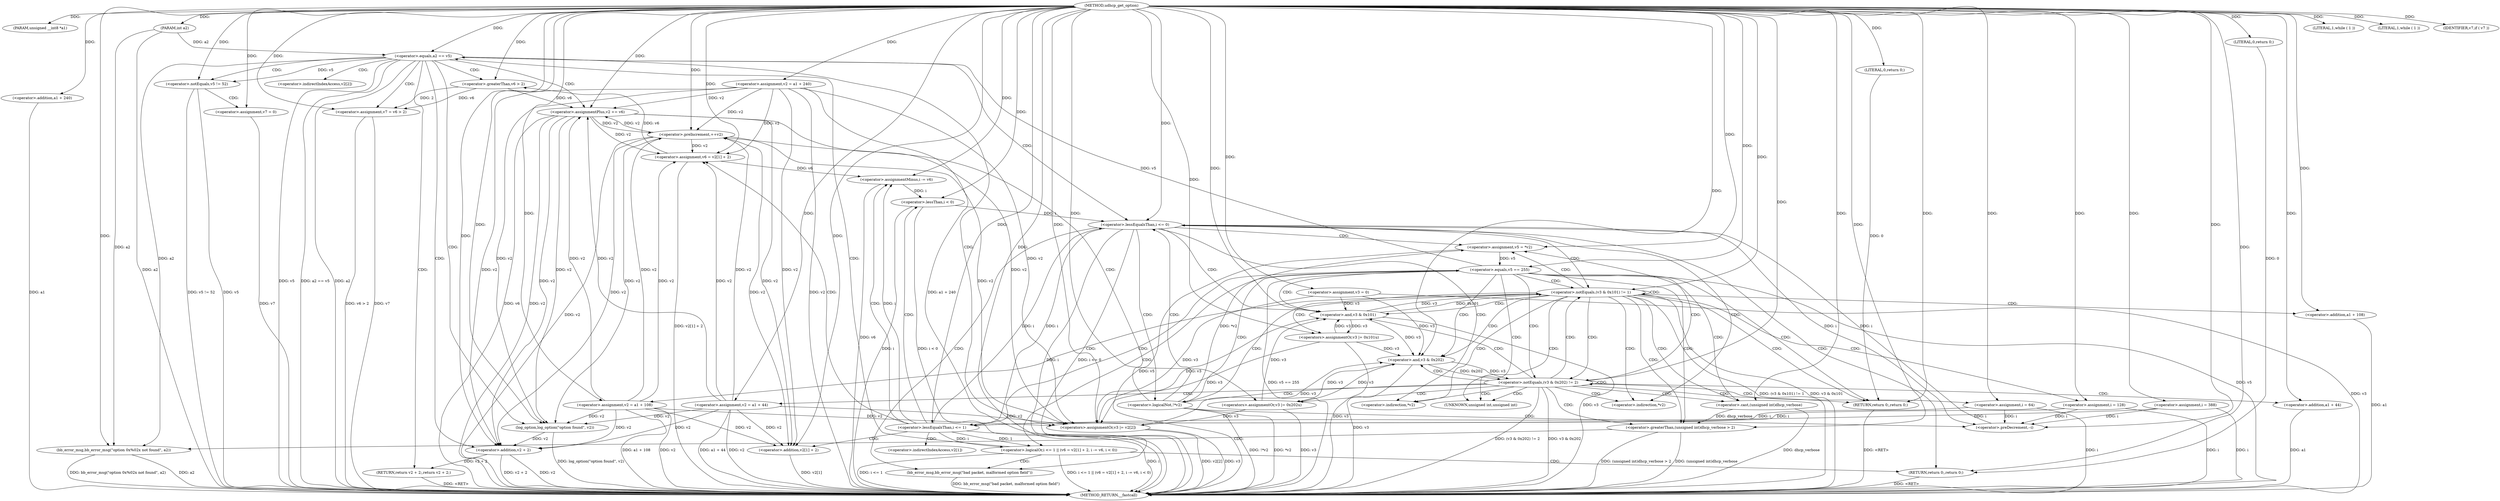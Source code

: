 digraph udhcp_get_option {  
"1000107" [label = "(METHOD,udhcp_get_option)" ]
"1000268" [label = "(METHOD_RETURN,__fastcall)" ]
"1000108" [label = "(PARAM,unsigned __int8 *a1)" ]
"1000109" [label = "(PARAM,int a2)" ]
"1000117" [label = "(<operator>.assignment,v2 = a1 + 240)" ]
"1000119" [label = "(<operator>.addition,a1 + 240)" ]
"1000122" [label = "(<operator>.assignment,v3 = 0)" ]
"1000126" [label = "(<operator>.assignment,i = 388)" ]
"1000129" [label = "(<operator>.assignment,i = 64)" ]
"1000134" [label = "(LITERAL,1,while ( 1 ))" ]
"1000137" [label = "(LITERAL,1,while ( 1 ))" ]
"1000139" [label = "(<operator>.assignment,v5 = *v2)" ]
"1000144" [label = "(<operator>.logicalNot,!*v2)" ]
"1000148" [label = "(<operator>.preDecrement,--i)" ]
"1000150" [label = "(<operator>.preIncrement,++v2)" ]
"1000154" [label = "(<operator>.equals,v5 == 255)" ]
"1000159" [label = "(<operator>.logicalOr,i <= 1 || (v6 = v2[1] + 2, i -= v6, i < 0))" ]
"1000160" [label = "(<operator>.lessEqualsThan,i <= 1)" ]
"1000164" [label = "(<operator>.assignment,v6 = v2[1] + 2)" ]
"1000166" [label = "(<operator>.addition,v2[1] + 2)" ]
"1000172" [label = "(<operator>.assignmentMinus,i -= v6)" ]
"1000175" [label = "(<operator>.lessThan,i < 0)" ]
"1000180" [label = "(bb_error_msg,bb_error_msg(\"bad packet, malformed option field\"))" ]
"1000182" [label = "(RETURN,return 0;,return 0;)" ]
"1000183" [label = "(LITERAL,0,return 0;)" ]
"1000185" [label = "(<operator>.equals,a2 == v5)" ]
"1000189" [label = "(log_option,log_option(\"option found\", v2))" ]
"1000192" [label = "(RETURN,return v2 + 2;,return v2 + 2;)" ]
"1000193" [label = "(<operator>.addition,v2 + 2)" ]
"1000196" [label = "(<operator>.assignment,v7 = v6 > 2)" ]
"1000198" [label = "(<operator>.greaterThan,v6 > 2)" ]
"1000202" [label = "(<operator>.notEquals,v5 != 52)" ]
"1000205" [label = "(<operator>.assignment,v7 = 0)" ]
"1000209" [label = "(IDENTIFIER,v7,if ( v7 ))" ]
"1000210" [label = "(<operators>.assignmentOr,v3 |= v2[2])" ]
"1000215" [label = "(<operator>.assignmentPlus,v2 += v6)" ]
"1000220" [label = "(<operator>.lessEqualsThan,i <= 0)" ]
"1000225" [label = "(<operator>.notEquals,(v3 & 0x101) != 1)" ]
"1000226" [label = "(<operator>.and,v3 & 0x101)" ]
"1000231" [label = "(<operators>.assignmentOr,v3 |= 0x101u)" ]
"1000234" [label = "(<operator>.assignment,v2 = a1 + 108)" ]
"1000236" [label = "(<operator>.addition,a1 + 108)" ]
"1000239" [label = "(<operator>.assignment,i = 128)" ]
"1000243" [label = "(<operator>.notEquals,(v3 & 0x202) != 2)" ]
"1000244" [label = "(<operator>.and,v3 & 0x202)" ]
"1000249" [label = "(<operators>.assignmentOr,v3 |= 0x202u)" ]
"1000252" [label = "(<operator>.assignment,v2 = a1 + 44)" ]
"1000254" [label = "(<operator>.addition,a1 + 44)" ]
"1000258" [label = "(<operator>.greaterThan,(unsigned int)dhcp_verbose > 2)" ]
"1000259" [label = "(<operator>.cast,(unsigned int)dhcp_verbose)" ]
"1000263" [label = "(bb_error_msg,bb_error_msg(\"option 0x%02x not found\", a2))" ]
"1000266" [label = "(RETURN,return 0;,return 0;)" ]
"1000267" [label = "(LITERAL,0,return 0;)" ]
"1000141" [label = "(<operator>.indirection,*v2)" ]
"1000145" [label = "(<operator>.indirection,*v2)" ]
"1000167" [label = "(<operator>.indirectIndexAccess,v2[1])" ]
"1000212" [label = "(<operator>.indirectIndexAccess,v2[2])" ]
"1000260" [label = "(UNKNOWN,unsigned int,unsigned int)" ]
  "1000266" -> "1000268"  [ label = "DDG: <RET>"] 
  "1000182" -> "1000268"  [ label = "DDG: <RET>"] 
  "1000192" -> "1000268"  [ label = "DDG: <RET>"] 
  "1000172" -> "1000268"  [ label = "DDG: v6"] 
  "1000117" -> "1000268"  [ label = "DDG: a1 + 240"] 
  "1000205" -> "1000268"  [ label = "DDG: v7"] 
  "1000185" -> "1000268"  [ label = "DDG: v5"] 
  "1000210" -> "1000268"  [ label = "DDG: v2[2]"] 
  "1000166" -> "1000268"  [ label = "DDG: v2[1]"] 
  "1000144" -> "1000268"  [ label = "DDG: !*v2"] 
  "1000243" -> "1000268"  [ label = "DDG: (v3 & 0x202) != 2"] 
  "1000160" -> "1000268"  [ label = "DDG: i"] 
  "1000193" -> "1000268"  [ label = "DDG: v2"] 
  "1000126" -> "1000268"  [ label = "DDG: i"] 
  "1000202" -> "1000268"  [ label = "DDG: v5"] 
  "1000119" -> "1000268"  [ label = "DDG: a1"] 
  "1000109" -> "1000268"  [ label = "DDG: a2"] 
  "1000189" -> "1000268"  [ label = "DDG: log_option(\"option found\", v2)"] 
  "1000164" -> "1000268"  [ label = "DDG: v2[1] + 2"] 
  "1000243" -> "1000268"  [ label = "DDG: v3 & 0x202"] 
  "1000258" -> "1000268"  [ label = "DDG: (unsigned int)dhcp_verbose"] 
  "1000258" -> "1000268"  [ label = "DDG: (unsigned int)dhcp_verbose > 2"] 
  "1000117" -> "1000268"  [ label = "DDG: v2"] 
  "1000263" -> "1000268"  [ label = "DDG: a2"] 
  "1000215" -> "1000268"  [ label = "DDG: v6"] 
  "1000210" -> "1000268"  [ label = "DDG: v3"] 
  "1000220" -> "1000268"  [ label = "DDG: i"] 
  "1000220" -> "1000268"  [ label = "DDG: i <= 0"] 
  "1000129" -> "1000268"  [ label = "DDG: i"] 
  "1000226" -> "1000268"  [ label = "DDG: v3"] 
  "1000225" -> "1000268"  [ label = "DDG: v3 & 0x101"] 
  "1000249" -> "1000268"  [ label = "DDG: v3"] 
  "1000180" -> "1000268"  [ label = "DDG: bb_error_msg(\"bad packet, malformed option field\")"] 
  "1000252" -> "1000268"  [ label = "DDG: v2"] 
  "1000234" -> "1000268"  [ label = "DDG: a1 + 108"] 
  "1000154" -> "1000268"  [ label = "DDG: v5"] 
  "1000236" -> "1000268"  [ label = "DDG: a1"] 
  "1000263" -> "1000268"  [ label = "DDG: bb_error_msg(\"option 0x%02x not found\", a2)"] 
  "1000159" -> "1000268"  [ label = "DDG: i <= 1 || (v6 = v2[1] + 2, i -= v6, i < 0)"] 
  "1000231" -> "1000268"  [ label = "DDG: v3"] 
  "1000254" -> "1000268"  [ label = "DDG: a1"] 
  "1000185" -> "1000268"  [ label = "DDG: a2 == v5"] 
  "1000193" -> "1000268"  [ label = "DDG: v2 + 2"] 
  "1000259" -> "1000268"  [ label = "DDG: dhcp_verbose"] 
  "1000225" -> "1000268"  [ label = "DDG: (v3 & 0x101) != 1"] 
  "1000196" -> "1000268"  [ label = "DDG: v6 > 2"] 
  "1000175" -> "1000268"  [ label = "DDG: i"] 
  "1000139" -> "1000268"  [ label = "DDG: v5"] 
  "1000144" -> "1000268"  [ label = "DDG: *v2"] 
  "1000215" -> "1000268"  [ label = "DDG: v2"] 
  "1000159" -> "1000268"  [ label = "DDG: i <= 1"] 
  "1000252" -> "1000268"  [ label = "DDG: a1 + 44"] 
  "1000175" -> "1000268"  [ label = "DDG: i < 0"] 
  "1000202" -> "1000268"  [ label = "DDG: v5 != 52"] 
  "1000196" -> "1000268"  [ label = "DDG: v7"] 
  "1000154" -> "1000268"  [ label = "DDG: v5 == 255"] 
  "1000239" -> "1000268"  [ label = "DDG: i"] 
  "1000244" -> "1000268"  [ label = "DDG: v3"] 
  "1000122" -> "1000268"  [ label = "DDG: v3"] 
  "1000234" -> "1000268"  [ label = "DDG: v2"] 
  "1000150" -> "1000268"  [ label = "DDG: v2"] 
  "1000185" -> "1000268"  [ label = "DDG: a2"] 
  "1000107" -> "1000108"  [ label = "DDG: "] 
  "1000107" -> "1000109"  [ label = "DDG: "] 
  "1000107" -> "1000117"  [ label = "DDG: "] 
  "1000107" -> "1000119"  [ label = "DDG: "] 
  "1000107" -> "1000122"  [ label = "DDG: "] 
  "1000107" -> "1000126"  [ label = "DDG: "] 
  "1000107" -> "1000129"  [ label = "DDG: "] 
  "1000107" -> "1000134"  [ label = "DDG: "] 
  "1000107" -> "1000137"  [ label = "DDG: "] 
  "1000144" -> "1000139"  [ label = "DDG: *v2"] 
  "1000107" -> "1000139"  [ label = "DDG: "] 
  "1000126" -> "1000148"  [ label = "DDG: i"] 
  "1000220" -> "1000148"  [ label = "DDG: i"] 
  "1000129" -> "1000148"  [ label = "DDG: i"] 
  "1000239" -> "1000148"  [ label = "DDG: i"] 
  "1000107" -> "1000148"  [ label = "DDG: "] 
  "1000117" -> "1000150"  [ label = "DDG: v2"] 
  "1000252" -> "1000150"  [ label = "DDG: v2"] 
  "1000215" -> "1000150"  [ label = "DDG: v2"] 
  "1000234" -> "1000150"  [ label = "DDG: v2"] 
  "1000107" -> "1000150"  [ label = "DDG: "] 
  "1000139" -> "1000154"  [ label = "DDG: v5"] 
  "1000107" -> "1000154"  [ label = "DDG: "] 
  "1000160" -> "1000159"  [ label = "DDG: i"] 
  "1000160" -> "1000159"  [ label = "DDG: 1"] 
  "1000126" -> "1000160"  [ label = "DDG: i"] 
  "1000220" -> "1000160"  [ label = "DDG: i"] 
  "1000129" -> "1000160"  [ label = "DDG: i"] 
  "1000239" -> "1000160"  [ label = "DDG: i"] 
  "1000107" -> "1000160"  [ label = "DDG: "] 
  "1000117" -> "1000164"  [ label = "DDG: v2"] 
  "1000252" -> "1000164"  [ label = "DDG: v2"] 
  "1000215" -> "1000164"  [ label = "DDG: v2"] 
  "1000234" -> "1000164"  [ label = "DDG: v2"] 
  "1000150" -> "1000164"  [ label = "DDG: v2"] 
  "1000107" -> "1000164"  [ label = "DDG: "] 
  "1000117" -> "1000166"  [ label = "DDG: v2"] 
  "1000252" -> "1000166"  [ label = "DDG: v2"] 
  "1000215" -> "1000166"  [ label = "DDG: v2"] 
  "1000234" -> "1000166"  [ label = "DDG: v2"] 
  "1000150" -> "1000166"  [ label = "DDG: v2"] 
  "1000107" -> "1000166"  [ label = "DDG: "] 
  "1000164" -> "1000172"  [ label = "DDG: v6"] 
  "1000107" -> "1000172"  [ label = "DDG: "] 
  "1000160" -> "1000172"  [ label = "DDG: i"] 
  "1000172" -> "1000175"  [ label = "DDG: i"] 
  "1000107" -> "1000175"  [ label = "DDG: "] 
  "1000107" -> "1000180"  [ label = "DDG: "] 
  "1000183" -> "1000182"  [ label = "DDG: 0"] 
  "1000107" -> "1000182"  [ label = "DDG: "] 
  "1000107" -> "1000183"  [ label = "DDG: "] 
  "1000109" -> "1000185"  [ label = "DDG: a2"] 
  "1000107" -> "1000185"  [ label = "DDG: "] 
  "1000154" -> "1000185"  [ label = "DDG: v5"] 
  "1000107" -> "1000189"  [ label = "DDG: "] 
  "1000117" -> "1000189"  [ label = "DDG: v2"] 
  "1000252" -> "1000189"  [ label = "DDG: v2"] 
  "1000215" -> "1000189"  [ label = "DDG: v2"] 
  "1000234" -> "1000189"  [ label = "DDG: v2"] 
  "1000150" -> "1000189"  [ label = "DDG: v2"] 
  "1000193" -> "1000192"  [ label = "DDG: v2 + 2"] 
  "1000189" -> "1000193"  [ label = "DDG: v2"] 
  "1000107" -> "1000193"  [ label = "DDG: "] 
  "1000117" -> "1000193"  [ label = "DDG: v2"] 
  "1000252" -> "1000193"  [ label = "DDG: v2"] 
  "1000215" -> "1000193"  [ label = "DDG: v2"] 
  "1000234" -> "1000193"  [ label = "DDG: v2"] 
  "1000150" -> "1000193"  [ label = "DDG: v2"] 
  "1000198" -> "1000196"  [ label = "DDG: v6"] 
  "1000198" -> "1000196"  [ label = "DDG: 2"] 
  "1000107" -> "1000196"  [ label = "DDG: "] 
  "1000107" -> "1000198"  [ label = "DDG: "] 
  "1000164" -> "1000198"  [ label = "DDG: v6"] 
  "1000185" -> "1000202"  [ label = "DDG: v5"] 
  "1000107" -> "1000202"  [ label = "DDG: "] 
  "1000107" -> "1000205"  [ label = "DDG: "] 
  "1000107" -> "1000209"  [ label = "DDG: "] 
  "1000117" -> "1000210"  [ label = "DDG: v2"] 
  "1000252" -> "1000210"  [ label = "DDG: v2"] 
  "1000215" -> "1000210"  [ label = "DDG: v2"] 
  "1000234" -> "1000210"  [ label = "DDG: v2"] 
  "1000150" -> "1000210"  [ label = "DDG: v2"] 
  "1000249" -> "1000210"  [ label = "DDG: v3"] 
  "1000231" -> "1000210"  [ label = "DDG: v3"] 
  "1000122" -> "1000210"  [ label = "DDG: v3"] 
  "1000107" -> "1000210"  [ label = "DDG: "] 
  "1000198" -> "1000215"  [ label = "DDG: v6"] 
  "1000107" -> "1000215"  [ label = "DDG: "] 
  "1000117" -> "1000215"  [ label = "DDG: v2"] 
  "1000252" -> "1000215"  [ label = "DDG: v2"] 
  "1000234" -> "1000215"  [ label = "DDG: v2"] 
  "1000150" -> "1000215"  [ label = "DDG: v2"] 
  "1000160" -> "1000220"  [ label = "DDG: i"] 
  "1000148" -> "1000220"  [ label = "DDG: i"] 
  "1000175" -> "1000220"  [ label = "DDG: i"] 
  "1000107" -> "1000220"  [ label = "DDG: "] 
  "1000226" -> "1000225"  [ label = "DDG: v3"] 
  "1000226" -> "1000225"  [ label = "DDG: 0x101"] 
  "1000210" -> "1000226"  [ label = "DDG: v3"] 
  "1000249" -> "1000226"  [ label = "DDG: v3"] 
  "1000231" -> "1000226"  [ label = "DDG: v3"] 
  "1000122" -> "1000226"  [ label = "DDG: v3"] 
  "1000107" -> "1000226"  [ label = "DDG: "] 
  "1000107" -> "1000225"  [ label = "DDG: "] 
  "1000107" -> "1000231"  [ label = "DDG: "] 
  "1000226" -> "1000231"  [ label = "DDG: v3"] 
  "1000107" -> "1000234"  [ label = "DDG: "] 
  "1000107" -> "1000236"  [ label = "DDG: "] 
  "1000107" -> "1000239"  [ label = "DDG: "] 
  "1000244" -> "1000243"  [ label = "DDG: v3"] 
  "1000244" -> "1000243"  [ label = "DDG: 0x202"] 
  "1000210" -> "1000244"  [ label = "DDG: v3"] 
  "1000231" -> "1000244"  [ label = "DDG: v3"] 
  "1000122" -> "1000244"  [ label = "DDG: v3"] 
  "1000226" -> "1000244"  [ label = "DDG: v3"] 
  "1000249" -> "1000244"  [ label = "DDG: v3"] 
  "1000107" -> "1000244"  [ label = "DDG: "] 
  "1000107" -> "1000243"  [ label = "DDG: "] 
  "1000107" -> "1000249"  [ label = "DDG: "] 
  "1000244" -> "1000249"  [ label = "DDG: v3"] 
  "1000107" -> "1000252"  [ label = "DDG: "] 
  "1000107" -> "1000254"  [ label = "DDG: "] 
  "1000259" -> "1000258"  [ label = "DDG: dhcp_verbose"] 
  "1000107" -> "1000259"  [ label = "DDG: "] 
  "1000107" -> "1000258"  [ label = "DDG: "] 
  "1000107" -> "1000263"  [ label = "DDG: "] 
  "1000185" -> "1000263"  [ label = "DDG: a2"] 
  "1000109" -> "1000263"  [ label = "DDG: a2"] 
  "1000267" -> "1000266"  [ label = "DDG: 0"] 
  "1000107" -> "1000266"  [ label = "DDG: "] 
  "1000107" -> "1000267"  [ label = "DDG: "] 
  "1000144" -> "1000220"  [ label = "CDG: "] 
  "1000144" -> "1000154"  [ label = "CDG: "] 
  "1000144" -> "1000150"  [ label = "CDG: "] 
  "1000144" -> "1000148"  [ label = "CDG: "] 
  "1000154" -> "1000160"  [ label = "CDG: "] 
  "1000154" -> "1000159"  [ label = "CDG: "] 
  "1000154" -> "1000226"  [ label = "CDG: "] 
  "1000154" -> "1000225"  [ label = "CDG: "] 
  "1000154" -> "1000244"  [ label = "CDG: "] 
  "1000154" -> "1000243"  [ label = "CDG: "] 
  "1000154" -> "1000266"  [ label = "CDG: "] 
  "1000154" -> "1000260"  [ label = "CDG: "] 
  "1000154" -> "1000259"  [ label = "CDG: "] 
  "1000154" -> "1000258"  [ label = "CDG: "] 
  "1000159" -> "1000185"  [ label = "CDG: "] 
  "1000159" -> "1000182"  [ label = "CDG: "] 
  "1000159" -> "1000180"  [ label = "CDG: "] 
  "1000160" -> "1000175"  [ label = "CDG: "] 
  "1000160" -> "1000172"  [ label = "CDG: "] 
  "1000160" -> "1000167"  [ label = "CDG: "] 
  "1000160" -> "1000166"  [ label = "CDG: "] 
  "1000160" -> "1000164"  [ label = "CDG: "] 
  "1000185" -> "1000192"  [ label = "CDG: "] 
  "1000185" -> "1000189"  [ label = "CDG: "] 
  "1000185" -> "1000202"  [ label = "CDG: "] 
  "1000185" -> "1000198"  [ label = "CDG: "] 
  "1000185" -> "1000196"  [ label = "CDG: "] 
  "1000185" -> "1000193"  [ label = "CDG: "] 
  "1000185" -> "1000220"  [ label = "CDG: "] 
  "1000185" -> "1000215"  [ label = "CDG: "] 
  "1000185" -> "1000212"  [ label = "CDG: "] 
  "1000185" -> "1000210"  [ label = "CDG: "] 
  "1000202" -> "1000205"  [ label = "CDG: "] 
  "1000220" -> "1000182"  [ label = "CDG: "] 
  "1000220" -> "1000180"  [ label = "CDG: "] 
  "1000220" -> "1000226"  [ label = "CDG: "] 
  "1000220" -> "1000225"  [ label = "CDG: "] 
  "1000220" -> "1000144"  [ label = "CDG: "] 
  "1000220" -> "1000141"  [ label = "CDG: "] 
  "1000220" -> "1000139"  [ label = "CDG: "] 
  "1000220" -> "1000145"  [ label = "CDG: "] 
  "1000225" -> "1000239"  [ label = "CDG: "] 
  "1000225" -> "1000236"  [ label = "CDG: "] 
  "1000225" -> "1000234"  [ label = "CDG: "] 
  "1000225" -> "1000231"  [ label = "CDG: "] 
  "1000225" -> "1000244"  [ label = "CDG: "] 
  "1000225" -> "1000243"  [ label = "CDG: "] 
  "1000225" -> "1000266"  [ label = "CDG: "] 
  "1000225" -> "1000260"  [ label = "CDG: "] 
  "1000225" -> "1000259"  [ label = "CDG: "] 
  "1000225" -> "1000258"  [ label = "CDG: "] 
  "1000225" -> "1000226"  [ label = "CDG: "] 
  "1000225" -> "1000225"  [ label = "CDG: "] 
  "1000225" -> "1000144"  [ label = "CDG: "] 
  "1000225" -> "1000141"  [ label = "CDG: "] 
  "1000225" -> "1000139"  [ label = "CDG: "] 
  "1000225" -> "1000145"  [ label = "CDG: "] 
  "1000243" -> "1000254"  [ label = "CDG: "] 
  "1000243" -> "1000252"  [ label = "CDG: "] 
  "1000243" -> "1000249"  [ label = "CDG: "] 
  "1000243" -> "1000266"  [ label = "CDG: "] 
  "1000243" -> "1000260"  [ label = "CDG: "] 
  "1000243" -> "1000259"  [ label = "CDG: "] 
  "1000243" -> "1000258"  [ label = "CDG: "] 
  "1000243" -> "1000129"  [ label = "CDG: "] 
  "1000243" -> "1000244"  [ label = "CDG: "] 
  "1000243" -> "1000243"  [ label = "CDG: "] 
  "1000243" -> "1000226"  [ label = "CDG: "] 
  "1000243" -> "1000225"  [ label = "CDG: "] 
  "1000243" -> "1000144"  [ label = "CDG: "] 
  "1000243" -> "1000141"  [ label = "CDG: "] 
  "1000243" -> "1000139"  [ label = "CDG: "] 
  "1000243" -> "1000145"  [ label = "CDG: "] 
  "1000258" -> "1000263"  [ label = "CDG: "] 
}
